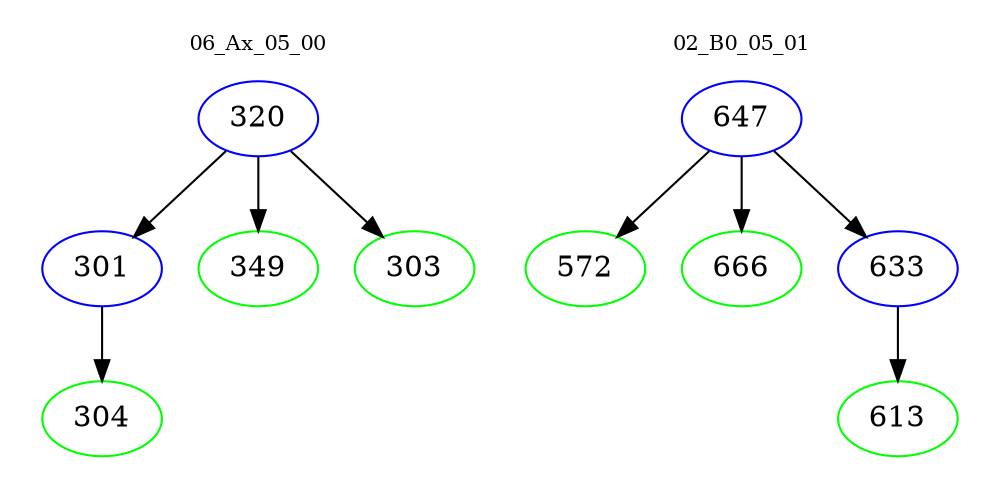 digraph{
subgraph cluster_0 {
color = white
label = "06_Ax_05_00";
fontsize=10;
T0_320 [label="320", color="blue"]
T0_320 -> T0_301 [color="black"]
T0_301 [label="301", color="blue"]
T0_301 -> T0_304 [color="black"]
T0_304 [label="304", color="green"]
T0_320 -> T0_349 [color="black"]
T0_349 [label="349", color="green"]
T0_320 -> T0_303 [color="black"]
T0_303 [label="303", color="green"]
}
subgraph cluster_1 {
color = white
label = "02_B0_05_01";
fontsize=10;
T1_647 [label="647", color="blue"]
T1_647 -> T1_572 [color="black"]
T1_572 [label="572", color="green"]
T1_647 -> T1_666 [color="black"]
T1_666 [label="666", color="green"]
T1_647 -> T1_633 [color="black"]
T1_633 [label="633", color="blue"]
T1_633 -> T1_613 [color="black"]
T1_613 [label="613", color="green"]
}
}
